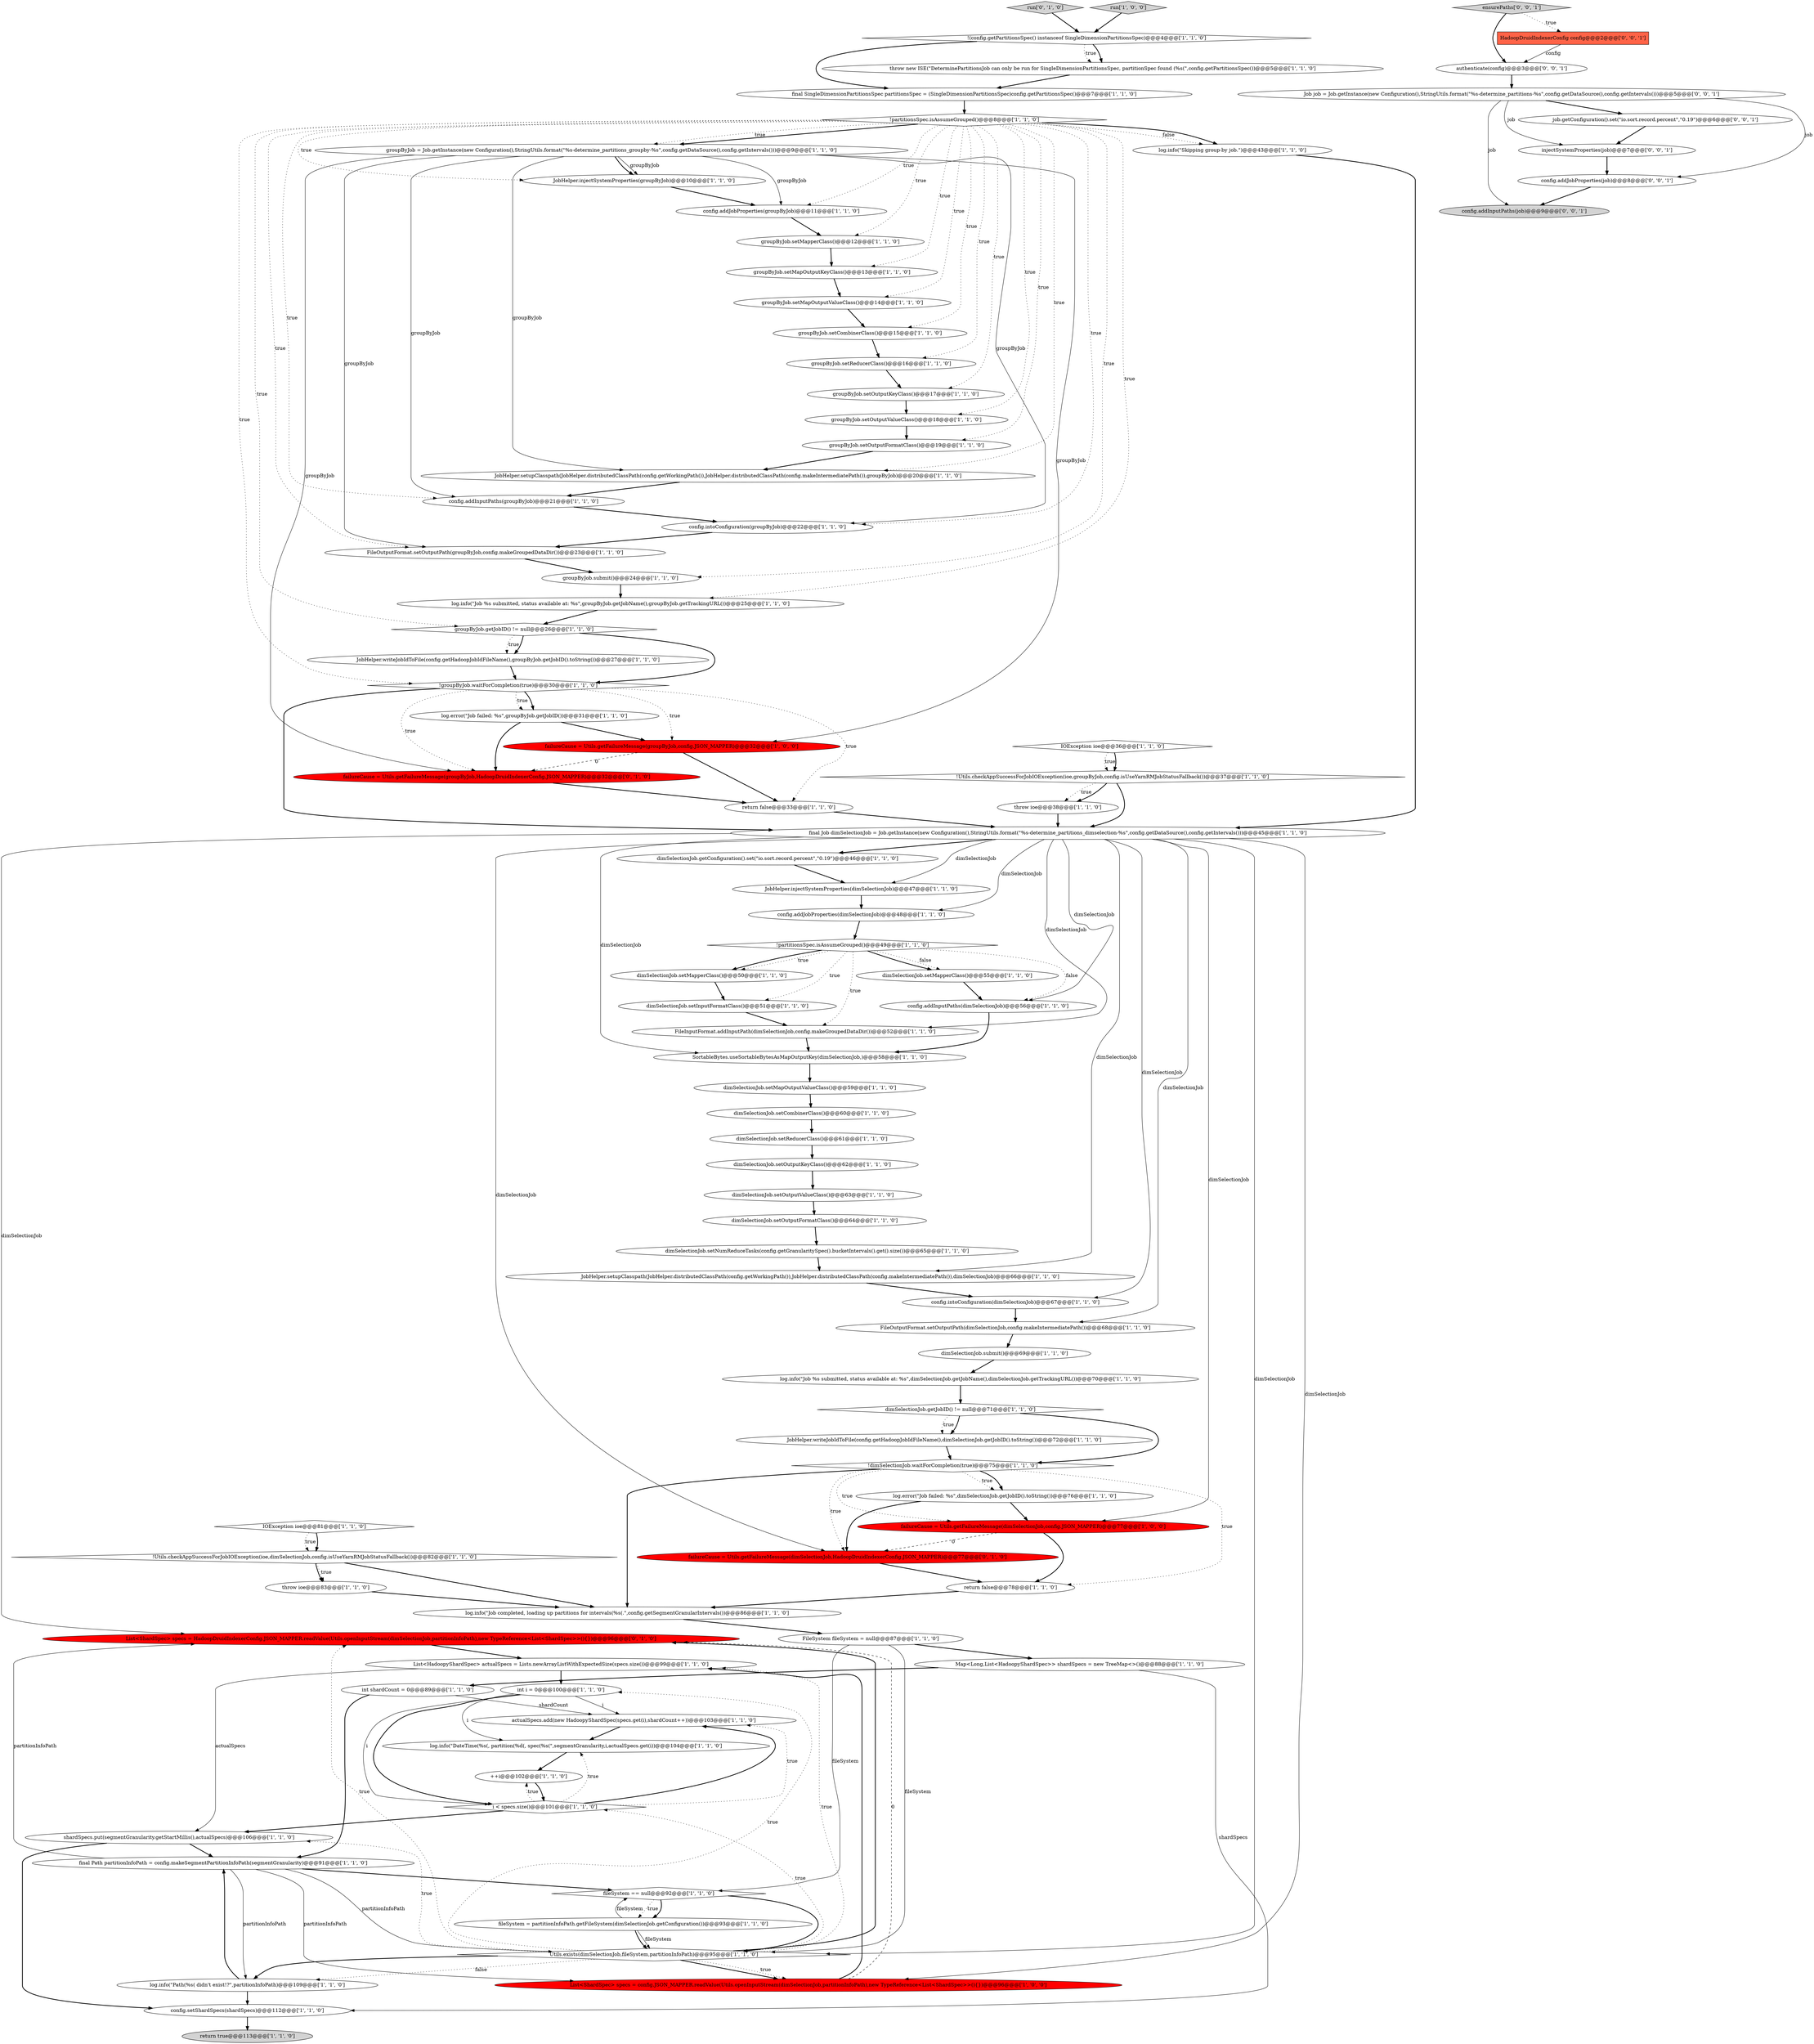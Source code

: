 digraph {
47 [style = filled, label = "!partitionsSpec.isAssumeGrouped()@@@8@@@['1', '1', '0']", fillcolor = white, shape = diamond image = "AAA0AAABBB1BBB"];
33 [style = filled, label = "!(config.getPartitionsSpec() instanceof SingleDimensionPartitionsSpec)@@@4@@@['1', '1', '0']", fillcolor = white, shape = diamond image = "AAA0AAABBB1BBB"];
16 [style = filled, label = "groupByJob.submit()@@@24@@@['1', '1', '0']", fillcolor = white, shape = ellipse image = "AAA0AAABBB1BBB"];
86 [style = filled, label = "List<ShardSpec> specs = HadoopDruidIndexerConfig.JSON_MAPPER.readValue(Utils.openInputStream(dimSelectionJob,partitionInfoPath),new TypeReference<List<ShardSpec>>(){})@@@96@@@['0', '1', '0']", fillcolor = red, shape = ellipse image = "AAA1AAABBB2BBB"];
43 [style = filled, label = "return false@@@78@@@['1', '1', '0']", fillcolor = white, shape = ellipse image = "AAA0AAABBB1BBB"];
26 [style = filled, label = "FileOutputFormat.setOutputPath(dimSelectionJob,config.makeIntermediatePath())@@@68@@@['1', '1', '0']", fillcolor = white, shape = ellipse image = "AAA0AAABBB1BBB"];
1 [style = filled, label = "JobHelper.injectSystemProperties(dimSelectionJob)@@@47@@@['1', '1', '0']", fillcolor = white, shape = ellipse image = "AAA0AAABBB1BBB"];
31 [style = filled, label = "++i@@@102@@@['1', '1', '0']", fillcolor = white, shape = ellipse image = "AAA0AAABBB1BBB"];
34 [style = filled, label = "final SingleDimensionPartitionsSpec partitionsSpec = (SingleDimensionPartitionsSpec)config.getPartitionsSpec()@@@7@@@['1', '1', '0']", fillcolor = white, shape = ellipse image = "AAA0AAABBB1BBB"];
49 [style = filled, label = "FileOutputFormat.setOutputPath(groupByJob,config.makeGroupedDataDir())@@@23@@@['1', '1', '0']", fillcolor = white, shape = ellipse image = "AAA0AAABBB1BBB"];
7 [style = filled, label = "throw new ISE(\"DeterminePartitionsJob can only be run for SingleDimensionPartitionsSpec, partitionSpec found (%s(\",config.getPartitionsSpec())@@@5@@@['1', '1', '0']", fillcolor = white, shape = ellipse image = "AAA0AAABBB1BBB"];
2 [style = filled, label = "config.intoConfiguration(groupByJob)@@@22@@@['1', '1', '0']", fillcolor = white, shape = ellipse image = "AAA0AAABBB1BBB"];
46 [style = filled, label = "JobHelper.writeJobIdToFile(config.getHadoopJobIdFileName(),groupByJob.getJobID().toString())@@@27@@@['1', '1', '0']", fillcolor = white, shape = ellipse image = "AAA0AAABBB1BBB"];
76 [style = filled, label = "dimSelectionJob.setInputFormatClass()@@@51@@@['1', '1', '0']", fillcolor = white, shape = ellipse image = "AAA0AAABBB1BBB"];
29 [style = filled, label = "FileSystem fileSystem = null@@@87@@@['1', '1', '0']", fillcolor = white, shape = ellipse image = "AAA0AAABBB1BBB"];
54 [style = filled, label = "FileInputFormat.addInputPath(dimSelectionJob,config.makeGroupedDataDir())@@@52@@@['1', '1', '0']", fillcolor = white, shape = ellipse image = "AAA0AAABBB1BBB"];
25 [style = filled, label = "config.setShardSpecs(shardSpecs)@@@112@@@['1', '1', '0']", fillcolor = white, shape = ellipse image = "AAA0AAABBB1BBB"];
15 [style = filled, label = "groupByJob.setOutputFormatClass()@@@19@@@['1', '1', '0']", fillcolor = white, shape = ellipse image = "AAA0AAABBB1BBB"];
48 [style = filled, label = "fileSystem = partitionInfoPath.getFileSystem(dimSelectionJob.getConfiguration())@@@93@@@['1', '1', '0']", fillcolor = white, shape = ellipse image = "AAA0AAABBB1BBB"];
39 [style = filled, label = "groupByJob = Job.getInstance(new Configuration(),StringUtils.format(\"%s-determine_partitions_groupby-%s\",config.getDataSource(),config.getIntervals()))@@@9@@@['1', '1', '0']", fillcolor = white, shape = ellipse image = "AAA0AAABBB1BBB"];
8 [style = filled, label = "return false@@@33@@@['1', '1', '0']", fillcolor = white, shape = ellipse image = "AAA0AAABBB1BBB"];
88 [style = filled, label = "config.addInputPaths(job)@@@9@@@['0', '0', '1']", fillcolor = lightgray, shape = ellipse image = "AAA0AAABBB3BBB"];
93 [style = filled, label = "Job job = Job.getInstance(new Configuration(),StringUtils.format(\"%s-determine_partitions-%s\",config.getDataSource(),config.getIntervals()))@@@5@@@['0', '0', '1']", fillcolor = white, shape = ellipse image = "AAA0AAABBB3BBB"];
89 [style = filled, label = "injectSystemProperties(job)@@@7@@@['0', '0', '1']", fillcolor = white, shape = ellipse image = "AAA0AAABBB3BBB"];
51 [style = filled, label = "dimSelectionJob.setOutputKeyClass()@@@62@@@['1', '1', '0']", fillcolor = white, shape = ellipse image = "AAA0AAABBB1BBB"];
61 [style = filled, label = "!groupByJob.waitForCompletion(true)@@@30@@@['1', '1', '0']", fillcolor = white, shape = diamond image = "AAA0AAABBB1BBB"];
22 [style = filled, label = "log.info(\"Job completed, loading up partitions for intervals(%s(.\",config.getSegmentGranularIntervals())@@@86@@@['1', '1', '0']", fillcolor = white, shape = ellipse image = "AAA0AAABBB1BBB"];
56 [style = filled, label = "final Path partitionInfoPath = config.makeSegmentPartitionInfoPath(segmentGranularity)@@@91@@@['1', '1', '0']", fillcolor = white, shape = ellipse image = "AAA0AAABBB1BBB"];
13 [style = filled, label = "IOException ioe@@@81@@@['1', '1', '0']", fillcolor = white, shape = diamond image = "AAA0AAABBB1BBB"];
11 [style = filled, label = "!Utils.checkAppSuccessForJobIOException(ioe,groupByJob,config.isUseYarnRMJobStatusFallback())@@@37@@@['1', '1', '0']", fillcolor = white, shape = diamond image = "AAA0AAABBB1BBB"];
19 [style = filled, label = "log.error(\"Job failed: %s\",dimSelectionJob.getJobID().toString())@@@76@@@['1', '1', '0']", fillcolor = white, shape = ellipse image = "AAA0AAABBB1BBB"];
74 [style = filled, label = "log.info(\"Job %s submitted, status available at: %s\",dimSelectionJob.getJobName(),dimSelectionJob.getTrackingURL())@@@70@@@['1', '1', '0']", fillcolor = white, shape = ellipse image = "AAA0AAABBB1BBB"];
14 [style = filled, label = "SortableBytes.useSortableBytesAsMapOutputKey(dimSelectionJob,)@@@58@@@['1', '1', '0']", fillcolor = white, shape = ellipse image = "AAA0AAABBB1BBB"];
44 [style = filled, label = "groupByJob.setOutputValueClass()@@@18@@@['1', '1', '0']", fillcolor = white, shape = ellipse image = "AAA0AAABBB1BBB"];
21 [style = filled, label = "config.addJobProperties(groupByJob)@@@11@@@['1', '1', '0']", fillcolor = white, shape = ellipse image = "AAA0AAABBB1BBB"];
38 [style = filled, label = "List<ShardSpec> specs = config.JSON_MAPPER.readValue(Utils.openInputStream(dimSelectionJob,partitionInfoPath),new TypeReference<List<ShardSpec>>(){})@@@96@@@['1', '0', '0']", fillcolor = red, shape = ellipse image = "AAA1AAABBB1BBB"];
12 [style = filled, label = "final Job dimSelectionJob = Job.getInstance(new Configuration(),StringUtils.format(\"%s-determine_partitions_dimselection-%s\",config.getDataSource(),config.getIntervals()))@@@45@@@['1', '1', '0']", fillcolor = white, shape = ellipse image = "AAA0AAABBB1BBB"];
82 [style = filled, label = "int i = 0@@@100@@@['1', '1', '0']", fillcolor = white, shape = ellipse image = "AAA0AAABBB1BBB"];
71 [style = filled, label = "shardSpecs.put(segmentGranularity.getStartMillis(),actualSpecs)@@@106@@@['1', '1', '0']", fillcolor = white, shape = ellipse image = "AAA0AAABBB1BBB"];
94 [style = filled, label = "ensurePaths['0', '0', '1']", fillcolor = lightgray, shape = diamond image = "AAA0AAABBB3BBB"];
75 [style = filled, label = "groupByJob.setMapOutputValueClass()@@@14@@@['1', '1', '0']", fillcolor = white, shape = ellipse image = "AAA0AAABBB1BBB"];
84 [style = filled, label = "run['0', '1', '0']", fillcolor = lightgray, shape = diamond image = "AAA0AAABBB2BBB"];
59 [style = filled, label = "JobHelper.writeJobIdToFile(config.getHadoopJobIdFileName(),dimSelectionJob.getJobID().toString())@@@72@@@['1', '1', '0']", fillcolor = white, shape = ellipse image = "AAA0AAABBB1BBB"];
57 [style = filled, label = "actualSpecs.add(new HadoopyShardSpec(specs.get(i),shardCount++))@@@103@@@['1', '1', '0']", fillcolor = white, shape = ellipse image = "AAA0AAABBB1BBB"];
10 [style = filled, label = "JobHelper.injectSystemProperties(groupByJob)@@@10@@@['1', '1', '0']", fillcolor = white, shape = ellipse image = "AAA0AAABBB1BBB"];
55 [style = filled, label = "config.addJobProperties(dimSelectionJob)@@@48@@@['1', '1', '0']", fillcolor = white, shape = ellipse image = "AAA0AAABBB1BBB"];
18 [style = filled, label = "dimSelectionJob.getConfiguration().set(\"io.sort.record.percent\",\"0.19\")@@@46@@@['1', '1', '0']", fillcolor = white, shape = ellipse image = "AAA0AAABBB1BBB"];
0 [style = filled, label = "IOException ioe@@@36@@@['1', '1', '0']", fillcolor = white, shape = diamond image = "AAA0AAABBB1BBB"];
20 [style = filled, label = "config.addInputPaths(dimSelectionJob)@@@56@@@['1', '1', '0']", fillcolor = white, shape = ellipse image = "AAA0AAABBB1BBB"];
58 [style = filled, label = "Map<Long,List<HadoopyShardSpec>> shardSpecs = new TreeMap<>()@@@88@@@['1', '1', '0']", fillcolor = white, shape = ellipse image = "AAA0AAABBB1BBB"];
79 [style = filled, label = "return true@@@113@@@['1', '1', '0']", fillcolor = lightgray, shape = ellipse image = "AAA0AAABBB1BBB"];
23 [style = filled, label = "dimSelectionJob.setMapOutputValueClass()@@@59@@@['1', '1', '0']", fillcolor = white, shape = ellipse image = "AAA0AAABBB1BBB"];
45 [style = filled, label = "run['1', '0', '0']", fillcolor = lightgray, shape = diamond image = "AAA0AAABBB1BBB"];
70 [style = filled, label = "log.info(\"Path(%s( didn't exist!?\",partitionInfoPath)@@@109@@@['1', '1', '0']", fillcolor = white, shape = ellipse image = "AAA0AAABBB1BBB"];
4 [style = filled, label = "log.info(\"Skipping group-by job.\")@@@43@@@['1', '1', '0']", fillcolor = white, shape = ellipse image = "AAA0AAABBB1BBB"];
64 [style = filled, label = "JobHelper.setupClasspath(JobHelper.distributedClassPath(config.getWorkingPath()),JobHelper.distributedClassPath(config.makeIntermediatePath()),dimSelectionJob)@@@66@@@['1', '1', '0']", fillcolor = white, shape = ellipse image = "AAA0AAABBB1BBB"];
35 [style = filled, label = "groupByJob.setMapperClass()@@@12@@@['1', '1', '0']", fillcolor = white, shape = ellipse image = "AAA0AAABBB1BBB"];
81 [style = filled, label = "List<HadoopyShardSpec> actualSpecs = Lists.newArrayListWithExpectedSize(specs.size())@@@99@@@['1', '1', '0']", fillcolor = white, shape = ellipse image = "AAA0AAABBB1BBB"];
62 [style = filled, label = "!partitionsSpec.isAssumeGrouped()@@@49@@@['1', '1', '0']", fillcolor = white, shape = diamond image = "AAA0AAABBB1BBB"];
3 [style = filled, label = "dimSelectionJob.setOutputValueClass()@@@63@@@['1', '1', '0']", fillcolor = white, shape = ellipse image = "AAA0AAABBB1BBB"];
78 [style = filled, label = "dimSelectionJob.setNumReduceTasks(config.getGranularitySpec().bucketIntervals().get().size())@@@65@@@['1', '1', '0']", fillcolor = white, shape = ellipse image = "AAA0AAABBB1BBB"];
5 [style = filled, label = "Utils.exists(dimSelectionJob,fileSystem,partitionInfoPath)@@@95@@@['1', '1', '0']", fillcolor = white, shape = diamond image = "AAA0AAABBB1BBB"];
41 [style = filled, label = "dimSelectionJob.setOutputFormatClass()@@@64@@@['1', '1', '0']", fillcolor = white, shape = ellipse image = "AAA0AAABBB1BBB"];
83 [style = filled, label = "failureCause = Utils.getFailureMessage(dimSelectionJob,HadoopDruidIndexerConfig.JSON_MAPPER)@@@77@@@['0', '1', '0']", fillcolor = red, shape = ellipse image = "AAA1AAABBB2BBB"];
80 [style = filled, label = "groupByJob.setCombinerClass()@@@15@@@['1', '1', '0']", fillcolor = white, shape = ellipse image = "AAA0AAABBB1BBB"];
90 [style = filled, label = "authenticate(config)@@@3@@@['0', '0', '1']", fillcolor = white, shape = ellipse image = "AAA0AAABBB3BBB"];
9 [style = filled, label = "fileSystem == null@@@92@@@['1', '1', '0']", fillcolor = white, shape = diamond image = "AAA0AAABBB1BBB"];
30 [style = filled, label = "dimSelectionJob.getJobID() != null@@@71@@@['1', '1', '0']", fillcolor = white, shape = diamond image = "AAA0AAABBB1BBB"];
53 [style = filled, label = "throw ioe@@@83@@@['1', '1', '0']", fillcolor = white, shape = ellipse image = "AAA0AAABBB1BBB"];
91 [style = filled, label = "HadoopDruidIndexerConfig config@@@2@@@['0', '0', '1']", fillcolor = tomato, shape = box image = "AAA0AAABBB3BBB"];
42 [style = filled, label = "dimSelectionJob.setCombinerClass()@@@60@@@['1', '1', '0']", fillcolor = white, shape = ellipse image = "AAA0AAABBB1BBB"];
77 [style = filled, label = "groupByJob.setOutputKeyClass()@@@17@@@['1', '1', '0']", fillcolor = white, shape = ellipse image = "AAA0AAABBB1BBB"];
87 [style = filled, label = "job.getConfiguration().set(\"io.sort.record.percent\",\"0.19\")@@@6@@@['0', '0', '1']", fillcolor = white, shape = ellipse image = "AAA0AAABBB3BBB"];
60 [style = filled, label = "int shardCount = 0@@@89@@@['1', '1', '0']", fillcolor = white, shape = ellipse image = "AAA0AAABBB1BBB"];
50 [style = filled, label = "groupByJob.getJobID() != null@@@26@@@['1', '1', '0']", fillcolor = white, shape = diamond image = "AAA0AAABBB1BBB"];
66 [style = filled, label = "groupByJob.setReducerClass()@@@16@@@['1', '1', '0']", fillcolor = white, shape = ellipse image = "AAA0AAABBB1BBB"];
69 [style = filled, label = "JobHelper.setupClasspath(JobHelper.distributedClassPath(config.getWorkingPath()),JobHelper.distributedClassPath(config.makeIntermediatePath()),groupByJob)@@@20@@@['1', '1', '0']", fillcolor = white, shape = ellipse image = "AAA0AAABBB1BBB"];
27 [style = filled, label = "failureCause = Utils.getFailureMessage(dimSelectionJob,config.JSON_MAPPER)@@@77@@@['1', '0', '0']", fillcolor = red, shape = ellipse image = "AAA1AAABBB1BBB"];
40 [style = filled, label = "log.error(\"Job failed: %s\",groupByJob.getJobID())@@@31@@@['1', '1', '0']", fillcolor = white, shape = ellipse image = "AAA0AAABBB1BBB"];
63 [style = filled, label = "groupByJob.setMapOutputKeyClass()@@@13@@@['1', '1', '0']", fillcolor = white, shape = ellipse image = "AAA0AAABBB1BBB"];
65 [style = filled, label = "dimSelectionJob.setMapperClass()@@@50@@@['1', '1', '0']", fillcolor = white, shape = ellipse image = "AAA0AAABBB1BBB"];
24 [style = filled, label = "failureCause = Utils.getFailureMessage(groupByJob,config.JSON_MAPPER)@@@32@@@['1', '0', '0']", fillcolor = red, shape = ellipse image = "AAA1AAABBB1BBB"];
73 [style = filled, label = "config.addInputPaths(groupByJob)@@@21@@@['1', '1', '0']", fillcolor = white, shape = ellipse image = "AAA0AAABBB1BBB"];
85 [style = filled, label = "failureCause = Utils.getFailureMessage(groupByJob,HadoopDruidIndexerConfig.JSON_MAPPER)@@@32@@@['0', '1', '0']", fillcolor = red, shape = ellipse image = "AAA1AAABBB2BBB"];
52 [style = filled, label = "log.info(\"Job %s submitted, status available at: %s\",groupByJob.getJobName(),groupByJob.getTrackingURL())@@@25@@@['1', '1', '0']", fillcolor = white, shape = ellipse image = "AAA0AAABBB1BBB"];
72 [style = filled, label = "config.intoConfiguration(dimSelectionJob)@@@67@@@['1', '1', '0']", fillcolor = white, shape = ellipse image = "AAA0AAABBB1BBB"];
68 [style = filled, label = "log.info(\"DateTime(%s(, partition(%d(, spec(%s(\",segmentGranularity,i,actualSpecs.get(i))@@@104@@@['1', '1', '0']", fillcolor = white, shape = ellipse image = "AAA0AAABBB1BBB"];
36 [style = filled, label = "dimSelectionJob.submit()@@@69@@@['1', '1', '0']", fillcolor = white, shape = ellipse image = "AAA0AAABBB1BBB"];
17 [style = filled, label = "!dimSelectionJob.waitForCompletion(true)@@@75@@@['1', '1', '0']", fillcolor = white, shape = diamond image = "AAA0AAABBB1BBB"];
67 [style = filled, label = "dimSelectionJob.setReducerClass()@@@61@@@['1', '1', '0']", fillcolor = white, shape = ellipse image = "AAA0AAABBB1BBB"];
6 [style = filled, label = "dimSelectionJob.setMapperClass()@@@55@@@['1', '1', '0']", fillcolor = white, shape = ellipse image = "AAA0AAABBB1BBB"];
37 [style = filled, label = "i < specs.size()@@@101@@@['1', '1', '0']", fillcolor = white, shape = diamond image = "AAA0AAABBB1BBB"];
32 [style = filled, label = "!Utils.checkAppSuccessForJobIOException(ioe,dimSelectionJob,config.isUseYarnRMJobStatusFallback())@@@82@@@['1', '1', '0']", fillcolor = white, shape = diamond image = "AAA0AAABBB1BBB"];
92 [style = filled, label = "config.addJobProperties(job)@@@8@@@['0', '0', '1']", fillcolor = white, shape = ellipse image = "AAA0AAABBB3BBB"];
28 [style = filled, label = "throw ioe@@@38@@@['1', '1', '0']", fillcolor = white, shape = ellipse image = "AAA0AAABBB1BBB"];
32->53 [style = bold, label=""];
12->54 [style = solid, label="dimSelectionJob"];
31->37 [style = bold, label=""];
32->22 [style = bold, label=""];
71->25 [style = bold, label=""];
49->16 [style = bold, label=""];
16->52 [style = bold, label=""];
37->57 [style = dotted, label="true"];
1->55 [style = bold, label=""];
68->31 [style = bold, label=""];
93->92 [style = solid, label="job"];
55->62 [style = bold, label=""];
46->61 [style = bold, label=""];
84->33 [style = bold, label=""];
45->33 [style = bold, label=""];
44->15 [style = bold, label=""];
58->60 [style = bold, label=""];
61->12 [style = bold, label=""];
91->90 [style = solid, label="config"];
5->38 [style = bold, label=""];
58->25 [style = solid, label="shardSpecs"];
89->92 [style = bold, label=""];
37->31 [style = dotted, label="true"];
47->52 [style = dotted, label="true"];
62->6 [style = bold, label=""];
5->38 [style = dotted, label="true"];
39->10 [style = solid, label="groupByJob"];
5->86 [style = dotted, label="true"];
2->49 [style = bold, label=""];
12->83 [style = solid, label="dimSelectionJob"];
62->65 [style = bold, label=""];
27->83 [style = dashed, label="0"];
12->18 [style = bold, label=""];
74->30 [style = bold, label=""];
63->75 [style = bold, label=""];
47->61 [style = dotted, label="true"];
11->28 [style = dotted, label="true"];
9->5 [style = bold, label=""];
48->5 [style = solid, label="fileSystem"];
9->48 [style = dotted, label="true"];
40->24 [style = bold, label=""];
12->5 [style = solid, label="dimSelectionJob"];
42->67 [style = bold, label=""];
21->35 [style = bold, label=""];
0->11 [style = dotted, label="true"];
94->91 [style = dotted, label="true"];
12->72 [style = solid, label="dimSelectionJob"];
17->27 [style = dotted, label="true"];
33->7 [style = bold, label=""];
11->28 [style = bold, label=""];
13->32 [style = bold, label=""];
24->85 [style = dashed, label="0"];
83->43 [style = bold, label=""];
34->47 [style = bold, label=""];
73->2 [style = bold, label=""];
65->76 [style = bold, label=""];
9->48 [style = bold, label=""];
12->27 [style = solid, label="dimSelectionJob"];
11->12 [style = bold, label=""];
20->14 [style = bold, label=""];
10->21 [style = bold, label=""];
47->39 [style = bold, label=""];
5->71 [style = dotted, label="true"];
12->38 [style = solid, label="dimSelectionJob"];
39->49 [style = solid, label="groupByJob"];
56->5 [style = solid, label="partitionInfoPath"];
5->86 [style = bold, label=""];
56->9 [style = bold, label=""];
47->4 [style = dotted, label="false"];
61->8 [style = dotted, label="true"];
13->32 [style = dotted, label="true"];
47->49 [style = dotted, label="true"];
76->54 [style = bold, label=""];
80->66 [style = bold, label=""];
47->80 [style = dotted, label="true"];
94->90 [style = bold, label=""];
18->1 [style = bold, label=""];
81->82 [style = bold, label=""];
93->89 [style = solid, label="job"];
25->79 [style = bold, label=""];
43->22 [style = bold, label=""];
82->57 [style = solid, label="i"];
41->78 [style = bold, label=""];
47->15 [style = dotted, label="true"];
17->43 [style = dotted, label="true"];
67->51 [style = bold, label=""];
48->5 [style = bold, label=""];
61->40 [style = bold, label=""];
24->8 [style = bold, label=""];
62->6 [style = dotted, label="false"];
61->85 [style = dotted, label="true"];
72->26 [style = bold, label=""];
60->56 [style = bold, label=""];
71->56 [style = bold, label=""];
12->1 [style = solid, label="dimSelectionJob"];
64->72 [style = bold, label=""];
77->44 [style = bold, label=""];
30->17 [style = bold, label=""];
27->43 [style = bold, label=""];
62->76 [style = dotted, label="true"];
38->81 [style = bold, label=""];
12->55 [style = solid, label="dimSelectionJob"];
22->29 [style = bold, label=""];
78->64 [style = bold, label=""];
0->11 [style = bold, label=""];
32->53 [style = dotted, label="true"];
28->12 [style = bold, label=""];
82->37 [style = solid, label="i"];
62->65 [style = dotted, label="true"];
57->68 [style = bold, label=""];
47->66 [style = dotted, label="true"];
23->42 [style = bold, label=""];
40->85 [style = bold, label=""];
6->20 [style = bold, label=""];
17->83 [style = dotted, label="true"];
50->46 [style = dotted, label="true"];
29->5 [style = solid, label="fileSystem"];
14->23 [style = bold, label=""];
47->10 [style = dotted, label="true"];
47->39 [style = dotted, label="true"];
47->50 [style = dotted, label="true"];
3->41 [style = bold, label=""];
47->2 [style = dotted, label="true"];
39->21 [style = solid, label="groupByJob"];
38->86 [style = dashed, label="0"];
37->71 [style = bold, label=""];
17->19 [style = dotted, label="true"];
82->37 [style = bold, label=""];
39->2 [style = solid, label="groupByJob"];
35->63 [style = bold, label=""];
4->12 [style = bold, label=""];
29->9 [style = solid, label="fileSystem"];
52->50 [style = bold, label=""];
47->21 [style = dotted, label="true"];
30->59 [style = bold, label=""];
70->56 [style = bold, label=""];
56->70 [style = solid, label="partitionInfoPath"];
50->61 [style = bold, label=""];
47->77 [style = dotted, label="true"];
8->12 [style = bold, label=""];
54->14 [style = bold, label=""];
39->69 [style = solid, label="groupByJob"];
33->7 [style = dotted, label="true"];
47->69 [style = dotted, label="true"];
59->17 [style = bold, label=""];
37->68 [style = dotted, label="true"];
37->57 [style = bold, label=""];
5->81 [style = dotted, label="true"];
5->82 [style = dotted, label="true"];
75->80 [style = bold, label=""];
66->77 [style = bold, label=""];
61->40 [style = dotted, label="true"];
81->71 [style = solid, label="actualSpecs"];
39->24 [style = solid, label="groupByJob"];
5->70 [style = bold, label=""];
86->81 [style = bold, label=""];
39->73 [style = solid, label="groupByJob"];
90->93 [style = bold, label=""];
61->24 [style = dotted, label="true"];
93->88 [style = solid, label="job"];
15->69 [style = bold, label=""];
12->14 [style = solid, label="dimSelectionJob"];
12->26 [style = solid, label="dimSelectionJob"];
50->46 [style = bold, label=""];
29->58 [style = bold, label=""];
26->36 [style = bold, label=""];
12->64 [style = solid, label="dimSelectionJob"];
92->88 [style = bold, label=""];
12->20 [style = solid, label="dimSelectionJob"];
47->73 [style = dotted, label="true"];
47->44 [style = dotted, label="true"];
47->75 [style = dotted, label="true"];
53->22 [style = bold, label=""];
17->22 [style = bold, label=""];
17->19 [style = bold, label=""];
60->57 [style = solid, label="shardCount"];
93->87 [style = bold, label=""];
56->86 [style = solid, label="partitionInfoPath"];
51->3 [style = bold, label=""];
12->86 [style = solid, label="dimSelectionJob"];
7->34 [style = bold, label=""];
85->8 [style = bold, label=""];
36->74 [style = bold, label=""];
56->38 [style = solid, label="partitionInfoPath"];
39->85 [style = solid, label="groupByJob"];
82->68 [style = solid, label="i"];
30->59 [style = dotted, label="true"];
47->35 [style = dotted, label="true"];
47->16 [style = dotted, label="true"];
19->27 [style = bold, label=""];
39->10 [style = bold, label=""];
62->54 [style = dotted, label="true"];
62->20 [style = dotted, label="false"];
47->63 [style = dotted, label="true"];
19->83 [style = bold, label=""];
69->73 [style = bold, label=""];
87->89 [style = bold, label=""];
70->25 [style = bold, label=""];
5->70 [style = dotted, label="false"];
48->9 [style = solid, label="fileSystem"];
33->34 [style = bold, label=""];
5->37 [style = dotted, label="true"];
47->4 [style = bold, label=""];
}
